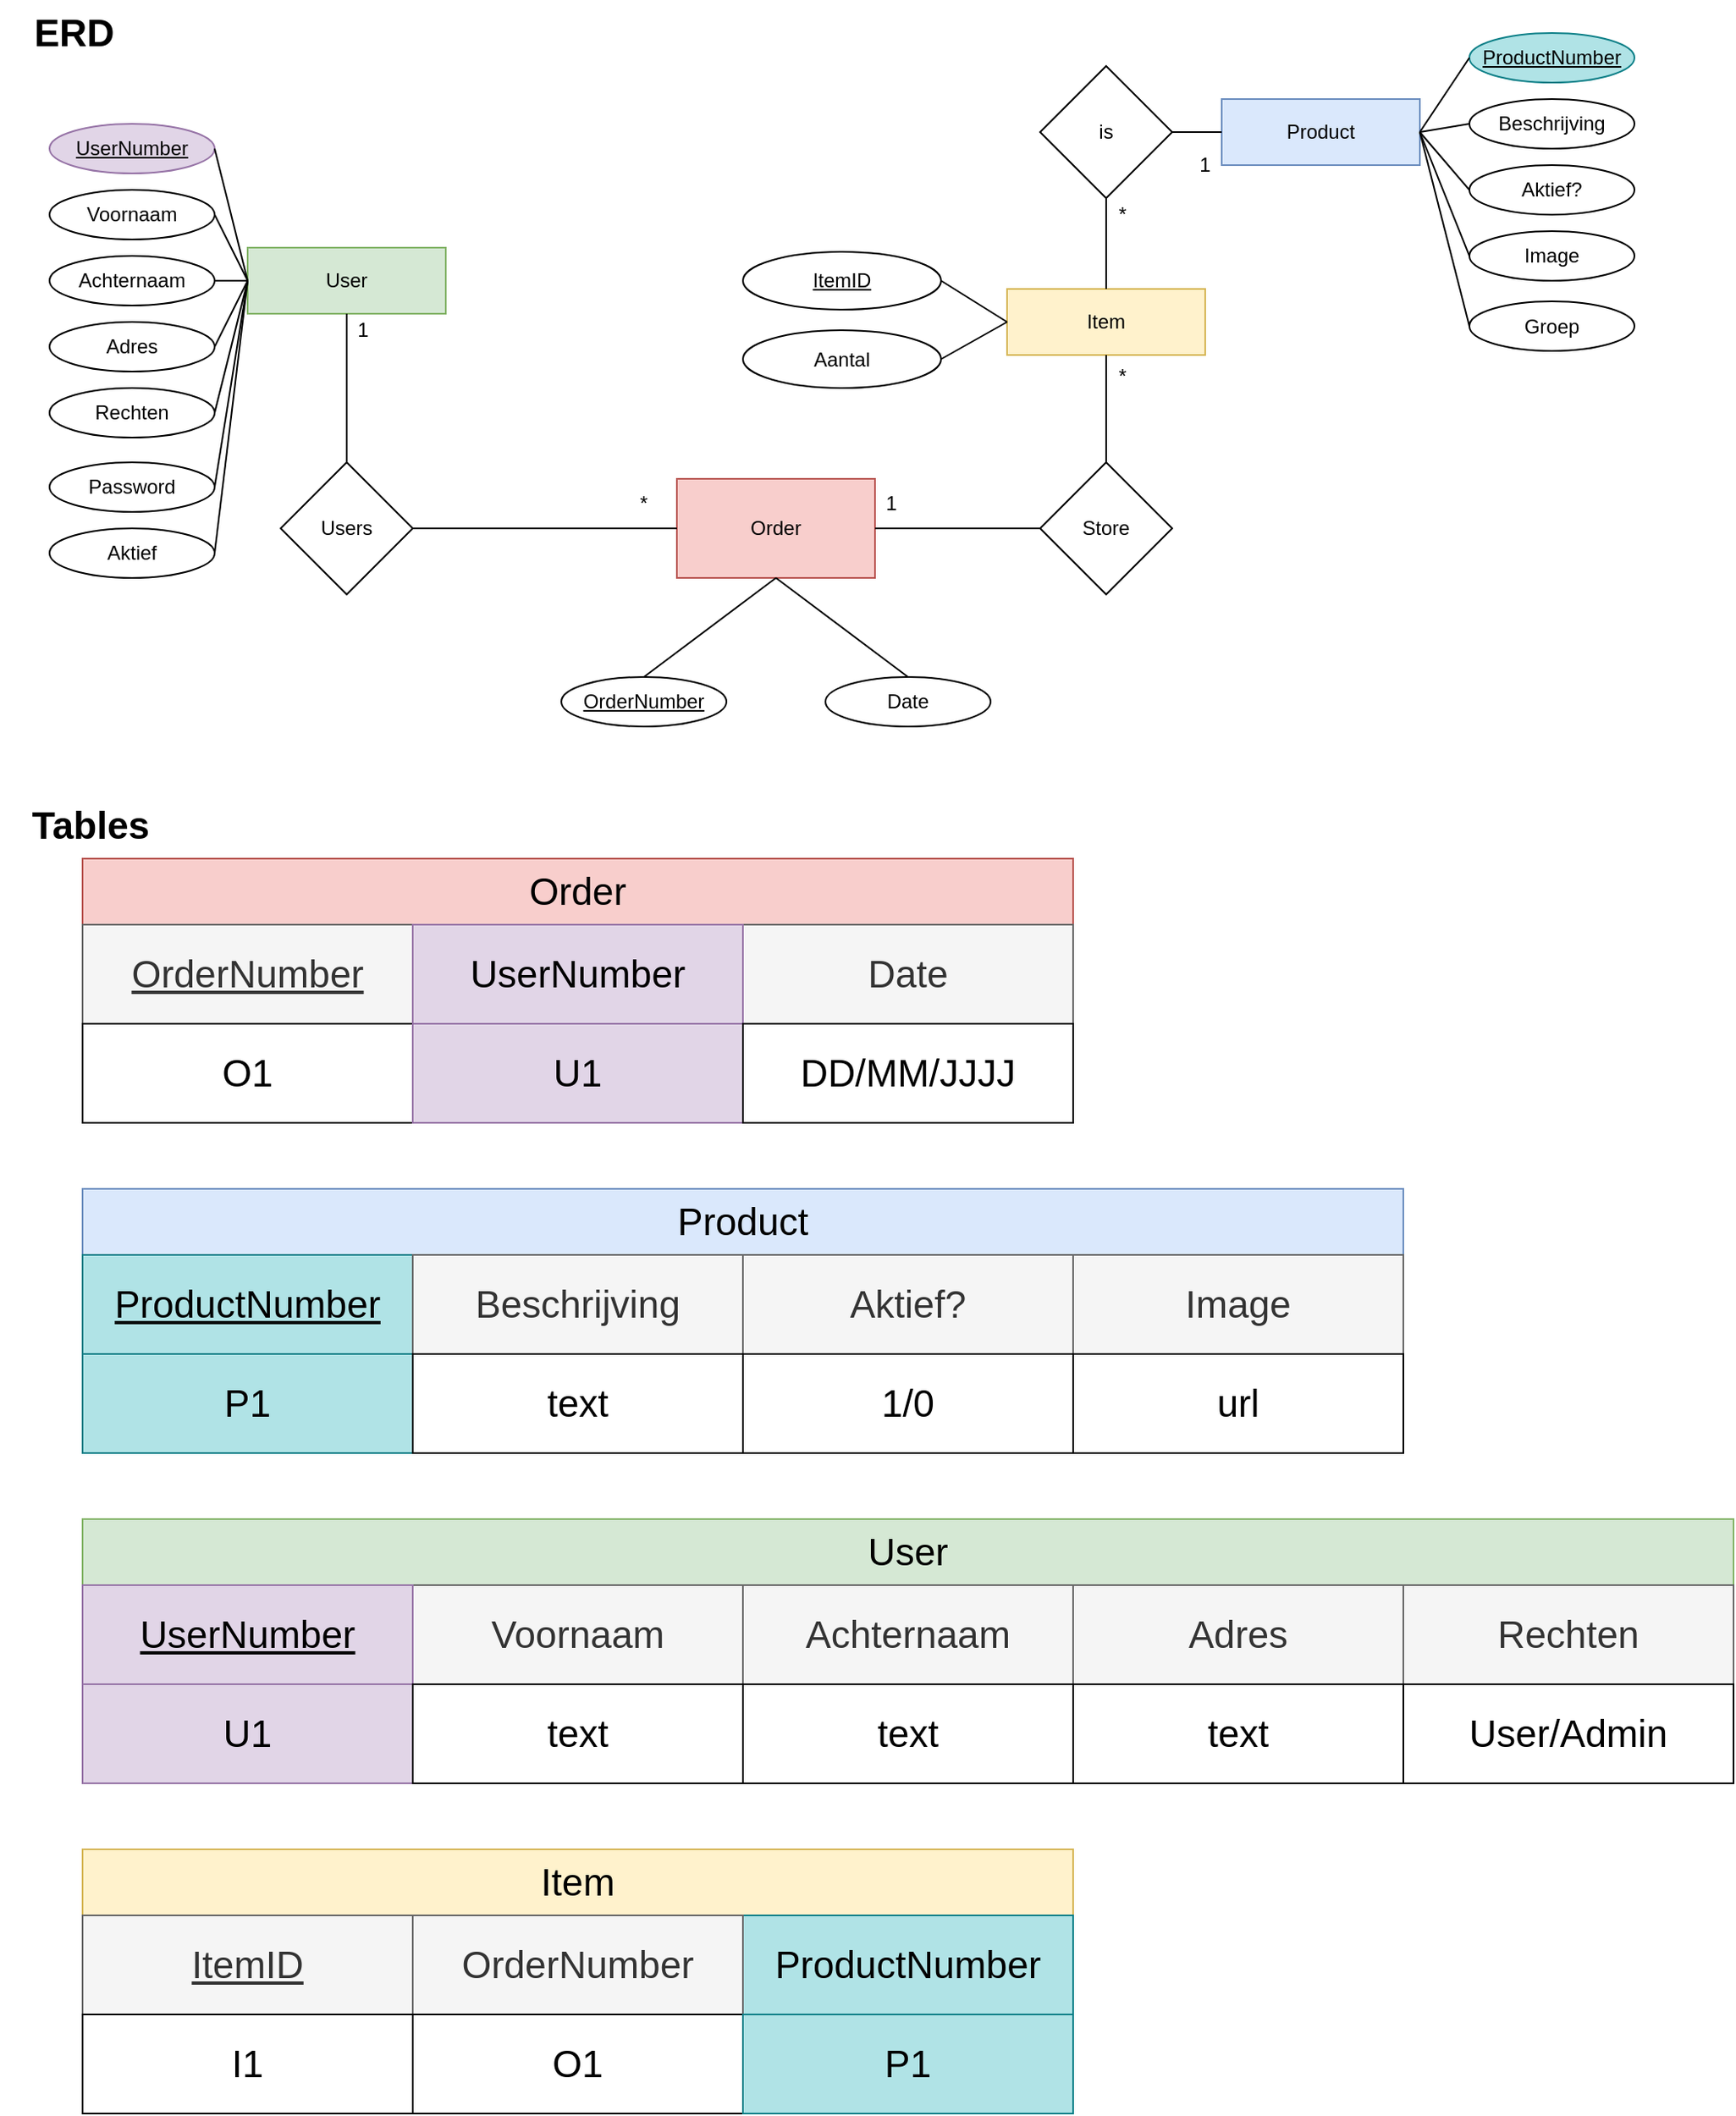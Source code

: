 <mxfile version="20.6.2" type="device"><diagram id="C5RBs43oDa-KdzZeNtuy" name="Page-1"><mxGraphModel dx="1420" dy="308" grid="1" gridSize="10" guides="1" tooltips="1" connect="1" arrows="1" fold="1" page="1" pageScale="1" pageWidth="827" pageHeight="1169" math="0" shadow="0"><root><mxCell id="WIyWlLk6GJQsqaUBKTNV-0"/><mxCell id="WIyWlLk6GJQsqaUBKTNV-1" parent="WIyWlLk6GJQsqaUBKTNV-0"/><mxCell id="Y2mqoaXZRJMO5PLKC5wR-0" value="Order" style="rounded=0;whiteSpace=wrap;html=1;fillColor=#f8cecc;strokeColor=#b85450;" parent="WIyWlLk6GJQsqaUBKTNV-1" vertex="1"><mxGeometry x="400" y="290" width="120" height="60" as="geometry"/></mxCell><mxCell id="Y2mqoaXZRJMO5PLKC5wR-1" value="Users" style="rhombus;whiteSpace=wrap;html=1;" parent="WIyWlLk6GJQsqaUBKTNV-1" vertex="1"><mxGeometry x="160" y="280" width="80" height="80" as="geometry"/></mxCell><mxCell id="Y2mqoaXZRJMO5PLKC5wR-2" value="Store" style="rhombus;whiteSpace=wrap;html=1;" parent="WIyWlLk6GJQsqaUBKTNV-1" vertex="1"><mxGeometry x="620" y="280" width="80" height="80" as="geometry"/></mxCell><mxCell id="Y2mqoaXZRJMO5PLKC5wR-6" value="&lt;u&gt;OrderNumber&lt;/u&gt;" style="ellipse;whiteSpace=wrap;html=1;" parent="WIyWlLk6GJQsqaUBKTNV-1" vertex="1"><mxGeometry x="330" y="410" width="100" height="30" as="geometry"/></mxCell><mxCell id="Y2mqoaXZRJMO5PLKC5wR-7" value="Date" style="ellipse;whiteSpace=wrap;html=1;" parent="WIyWlLk6GJQsqaUBKTNV-1" vertex="1"><mxGeometry x="490" y="410" width="100" height="30" as="geometry"/></mxCell><mxCell id="Y2mqoaXZRJMO5PLKC5wR-8" value="" style="endArrow=none;html=1;rounded=0;exitX=0;exitY=0.5;exitDx=0;exitDy=0;entryX=1;entryY=0.5;entryDx=0;entryDy=0;" parent="WIyWlLk6GJQsqaUBKTNV-1" source="Y2mqoaXZRJMO5PLKC5wR-0" target="Y2mqoaXZRJMO5PLKC5wR-1" edge="1"><mxGeometry width="50" height="50" relative="1" as="geometry"><mxPoint x="470" y="340" as="sourcePoint"/><mxPoint x="260" y="290.0" as="targetPoint"/><Array as="points"><mxPoint x="260" y="320"/></Array></mxGeometry></mxCell><mxCell id="Y2mqoaXZRJMO5PLKC5wR-9" value="" style="endArrow=none;html=1;rounded=0;exitX=1;exitY=0.5;exitDx=0;exitDy=0;" parent="WIyWlLk6GJQsqaUBKTNV-1" source="Y2mqoaXZRJMO5PLKC5wR-0" edge="1"><mxGeometry width="50" height="50" relative="1" as="geometry"><mxPoint x="470" y="340" as="sourcePoint"/><mxPoint x="620" y="320" as="targetPoint"/><Array as="points"><mxPoint x="620" y="320"/></Array></mxGeometry></mxCell><mxCell id="Y2mqoaXZRJMO5PLKC5wR-10" value="" style="endArrow=none;html=1;rounded=0;exitX=0.5;exitY=0;exitDx=0;exitDy=0;entryX=0.5;entryY=1;entryDx=0;entryDy=0;" parent="WIyWlLk6GJQsqaUBKTNV-1" source="Y2mqoaXZRJMO5PLKC5wR-6" target="Y2mqoaXZRJMO5PLKC5wR-0" edge="1"><mxGeometry width="50" height="50" relative="1" as="geometry"><mxPoint x="460" y="370" as="sourcePoint"/><mxPoint x="510" y="320" as="targetPoint"/></mxGeometry></mxCell><mxCell id="Y2mqoaXZRJMO5PLKC5wR-11" value="" style="endArrow=none;html=1;rounded=0;exitX=0.5;exitY=0;exitDx=0;exitDy=0;entryX=0.5;entryY=1;entryDx=0;entryDy=0;" parent="WIyWlLk6GJQsqaUBKTNV-1" source="Y2mqoaXZRJMO5PLKC5wR-7" edge="1"><mxGeometry width="50" height="50" relative="1" as="geometry"><mxPoint x="380" y="410" as="sourcePoint"/><mxPoint x="460" y="350" as="targetPoint"/></mxGeometry></mxCell><mxCell id="Y2mqoaXZRJMO5PLKC5wR-13" value="1" style="text;html=1;strokeColor=none;fillColor=none;align=center;verticalAlign=middle;whiteSpace=wrap;rounded=0;" parent="WIyWlLk6GJQsqaUBKTNV-1" vertex="1"><mxGeometry x="500" y="290" width="60" height="30" as="geometry"/></mxCell><mxCell id="Y2mqoaXZRJMO5PLKC5wR-14" value="User" style="whiteSpace=wrap;html=1;fillColor=#d5e8d4;strokeColor=#82b366;" parent="WIyWlLk6GJQsqaUBKTNV-1" vertex="1"><mxGeometry x="140" y="150" width="120" height="40" as="geometry"/></mxCell><mxCell id="Y2mqoaXZRJMO5PLKC5wR-16" value="&lt;u&gt;UserNumber&lt;/u&gt;" style="ellipse;whiteSpace=wrap;html=1;fillColor=#e1d5e7;strokeColor=#9673a6;" parent="WIyWlLk6GJQsqaUBKTNV-1" vertex="1"><mxGeometry x="20" y="75" width="100" height="30" as="geometry"/></mxCell><mxCell id="Y2mqoaXZRJMO5PLKC5wR-17" value="Voornaam" style="ellipse;whiteSpace=wrap;html=1;" parent="WIyWlLk6GJQsqaUBKTNV-1" vertex="1"><mxGeometry x="20" y="115" width="100" height="30" as="geometry"/></mxCell><mxCell id="Y2mqoaXZRJMO5PLKC5wR-19" value="Achternaam" style="ellipse;whiteSpace=wrap;html=1;" parent="WIyWlLk6GJQsqaUBKTNV-1" vertex="1"><mxGeometry x="20" y="155" width="100" height="30" as="geometry"/></mxCell><mxCell id="Y2mqoaXZRJMO5PLKC5wR-20" value="Adres" style="ellipse;whiteSpace=wrap;html=1;" parent="WIyWlLk6GJQsqaUBKTNV-1" vertex="1"><mxGeometry x="20" y="195" width="100" height="30" as="geometry"/></mxCell><mxCell id="Y2mqoaXZRJMO5PLKC5wR-21" value="" style="endArrow=none;html=1;rounded=0;exitX=1;exitY=0.5;exitDx=0;exitDy=0;entryX=0;entryY=0.5;entryDx=0;entryDy=0;" parent="WIyWlLk6GJQsqaUBKTNV-1" source="Y2mqoaXZRJMO5PLKC5wR-20" target="Y2mqoaXZRJMO5PLKC5wR-14" edge="1"><mxGeometry width="50" height="50" relative="1" as="geometry"><mxPoint x="140" y="220" as="sourcePoint"/><mxPoint x="190" y="170" as="targetPoint"/></mxGeometry></mxCell><mxCell id="Y2mqoaXZRJMO5PLKC5wR-23" value="" style="endArrow=none;html=1;rounded=0;exitX=1;exitY=0.5;exitDx=0;exitDy=0;entryX=0;entryY=0.5;entryDx=0;entryDy=0;" parent="WIyWlLk6GJQsqaUBKTNV-1" source="Y2mqoaXZRJMO5PLKC5wR-19" target="Y2mqoaXZRJMO5PLKC5wR-14" edge="1"><mxGeometry width="50" height="50" relative="1" as="geometry"><mxPoint x="130.0" y="190" as="sourcePoint"/><mxPoint x="140.0" y="130" as="targetPoint"/></mxGeometry></mxCell><mxCell id="Y2mqoaXZRJMO5PLKC5wR-24" value="" style="endArrow=none;html=1;rounded=0;exitX=1;exitY=0.5;exitDx=0;exitDy=0;entryX=0;entryY=0.5;entryDx=0;entryDy=0;" parent="WIyWlLk6GJQsqaUBKTNV-1" source="Y2mqoaXZRJMO5PLKC5wR-17" target="Y2mqoaXZRJMO5PLKC5wR-14" edge="1"><mxGeometry width="50" height="50" relative="1" as="geometry"><mxPoint x="130.0" y="150" as="sourcePoint"/><mxPoint x="140.0" y="130" as="targetPoint"/></mxGeometry></mxCell><mxCell id="Y2mqoaXZRJMO5PLKC5wR-25" value="" style="endArrow=none;html=1;rounded=0;exitX=1;exitY=0.5;exitDx=0;exitDy=0;entryX=1;entryY=0.5;entryDx=0;entryDy=0;" parent="WIyWlLk6GJQsqaUBKTNV-1" target="Y2mqoaXZRJMO5PLKC5wR-16" edge="1"><mxGeometry width="50" height="50" relative="1" as="geometry"><mxPoint x="140.0" y="170" as="sourcePoint"/><mxPoint x="130" y="110" as="targetPoint"/></mxGeometry></mxCell><mxCell id="Y2mqoaXZRJMO5PLKC5wR-26" value="" style="endArrow=none;html=1;rounded=0;exitX=0.5;exitY=0;exitDx=0;exitDy=0;entryX=0.5;entryY=1;entryDx=0;entryDy=0;" parent="WIyWlLk6GJQsqaUBKTNV-1" source="Y2mqoaXZRJMO5PLKC5wR-1" target="Y2mqoaXZRJMO5PLKC5wR-14" edge="1"><mxGeometry width="50" height="50" relative="1" as="geometry"><mxPoint x="280" y="210" as="sourcePoint"/><mxPoint x="330" y="160" as="targetPoint"/></mxGeometry></mxCell><mxCell id="Y2mqoaXZRJMO5PLKC5wR-27" value="1" style="text;html=1;strokeColor=none;fillColor=none;align=center;verticalAlign=middle;whiteSpace=wrap;rounded=0;" parent="WIyWlLk6GJQsqaUBKTNV-1" vertex="1"><mxGeometry x="180" y="185" width="60" height="30" as="geometry"/></mxCell><mxCell id="Y2mqoaXZRJMO5PLKC5wR-28" value="Item" style="whiteSpace=wrap;html=1;fillColor=#fff2cc;strokeColor=#d6b656;" parent="WIyWlLk6GJQsqaUBKTNV-1" vertex="1"><mxGeometry x="600" y="175" width="120" height="40" as="geometry"/></mxCell><mxCell id="Y2mqoaXZRJMO5PLKC5wR-29" value="is" style="rhombus;whiteSpace=wrap;html=1;" parent="WIyWlLk6GJQsqaUBKTNV-1" vertex="1"><mxGeometry x="620" y="40" width="80" height="80" as="geometry"/></mxCell><mxCell id="Y2mqoaXZRJMO5PLKC5wR-30" value="*" style="text;html=1;strokeColor=none;fillColor=none;align=center;verticalAlign=middle;whiteSpace=wrap;rounded=0;" parent="WIyWlLk6GJQsqaUBKTNV-1" vertex="1"><mxGeometry x="350" y="290" width="60" height="30" as="geometry"/></mxCell><mxCell id="Y2mqoaXZRJMO5PLKC5wR-31" value="*" style="text;html=1;strokeColor=none;fillColor=none;align=center;verticalAlign=middle;whiteSpace=wrap;rounded=0;" parent="WIyWlLk6GJQsqaUBKTNV-1" vertex="1"><mxGeometry x="640" y="212.5" width="60" height="30" as="geometry"/></mxCell><mxCell id="Y2mqoaXZRJMO5PLKC5wR-32" value="*" style="text;html=1;strokeColor=none;fillColor=none;align=center;verticalAlign=middle;whiteSpace=wrap;rounded=0;" parent="WIyWlLk6GJQsqaUBKTNV-1" vertex="1"><mxGeometry x="640" y="115" width="60" height="30" as="geometry"/></mxCell><mxCell id="Y2mqoaXZRJMO5PLKC5wR-33" value="" style="endArrow=none;html=1;rounded=0;exitX=0.5;exitY=1;exitDx=0;exitDy=0;" parent="WIyWlLk6GJQsqaUBKTNV-1" source="Y2mqoaXZRJMO5PLKC5wR-28" target="Y2mqoaXZRJMO5PLKC5wR-2" edge="1"><mxGeometry width="50" height="50" relative="1" as="geometry"><mxPoint x="640" y="190" as="sourcePoint"/><mxPoint x="730" y="200" as="targetPoint"/></mxGeometry></mxCell><mxCell id="Y2mqoaXZRJMO5PLKC5wR-34" value="" style="endArrow=none;html=1;rounded=0;exitX=0.5;exitY=0;exitDx=0;exitDy=0;entryX=0.5;entryY=1;entryDx=0;entryDy=0;" parent="WIyWlLk6GJQsqaUBKTNV-1" source="Y2mqoaXZRJMO5PLKC5wR-28" target="Y2mqoaXZRJMO5PLKC5wR-29" edge="1"><mxGeometry width="50" height="50" relative="1" as="geometry"><mxPoint x="690" y="140" as="sourcePoint"/><mxPoint x="710" y="110" as="targetPoint"/></mxGeometry></mxCell><mxCell id="Y2mqoaXZRJMO5PLKC5wR-35" value="Product" style="whiteSpace=wrap;html=1;fillColor=#dae8fc;strokeColor=#6c8ebf;" parent="WIyWlLk6GJQsqaUBKTNV-1" vertex="1"><mxGeometry x="730" y="60" width="120" height="40" as="geometry"/></mxCell><mxCell id="Y2mqoaXZRJMO5PLKC5wR-36" value="1" style="text;html=1;strokeColor=none;fillColor=none;align=center;verticalAlign=middle;whiteSpace=wrap;rounded=0;" parent="WIyWlLk6GJQsqaUBKTNV-1" vertex="1"><mxGeometry x="690" y="85" width="60" height="30" as="geometry"/></mxCell><mxCell id="Y2mqoaXZRJMO5PLKC5wR-37" value="" style="endArrow=none;html=1;rounded=0;exitX=1;exitY=0.5;exitDx=0;exitDy=0;entryX=0;entryY=0.5;entryDx=0;entryDy=0;" parent="WIyWlLk6GJQsqaUBKTNV-1" source="Y2mqoaXZRJMO5PLKC5wR-29" target="Y2mqoaXZRJMO5PLKC5wR-35" edge="1"><mxGeometry width="50" height="50" relative="1" as="geometry"><mxPoint x="710" y="100" as="sourcePoint"/><mxPoint x="760" y="50" as="targetPoint"/></mxGeometry></mxCell><mxCell id="Y2mqoaXZRJMO5PLKC5wR-38" value="&lt;u&gt;ProductNumber&lt;/u&gt;" style="ellipse;whiteSpace=wrap;html=1;fillColor=#b0e3e6;strokeColor=#0e8088;" parent="WIyWlLk6GJQsqaUBKTNV-1" vertex="1"><mxGeometry x="880" y="20" width="100" height="30" as="geometry"/></mxCell><mxCell id="Y2mqoaXZRJMO5PLKC5wR-39" value="Beschrijving" style="ellipse;whiteSpace=wrap;html=1;" parent="WIyWlLk6GJQsqaUBKTNV-1" vertex="1"><mxGeometry x="880" y="60" width="100" height="30" as="geometry"/></mxCell><mxCell id="Y2mqoaXZRJMO5PLKC5wR-40" value="" style="endArrow=none;html=1;rounded=0;exitX=1;exitY=0.5;exitDx=0;exitDy=0;entryX=0;entryY=0.5;entryDx=0;entryDy=0;" parent="WIyWlLk6GJQsqaUBKTNV-1" source="Y2mqoaXZRJMO5PLKC5wR-35" target="Y2mqoaXZRJMO5PLKC5wR-38" edge="1"><mxGeometry width="50" height="50" relative="1" as="geometry"><mxPoint x="840" y="100" as="sourcePoint"/><mxPoint x="890" y="50" as="targetPoint"/></mxGeometry></mxCell><mxCell id="Y2mqoaXZRJMO5PLKC5wR-41" value="" style="endArrow=none;html=1;rounded=0;exitX=1;exitY=0.5;exitDx=0;exitDy=0;entryX=0;entryY=0.5;entryDx=0;entryDy=0;" parent="WIyWlLk6GJQsqaUBKTNV-1" source="Y2mqoaXZRJMO5PLKC5wR-35" target="Y2mqoaXZRJMO5PLKC5wR-39" edge="1"><mxGeometry width="50" height="50" relative="1" as="geometry"><mxPoint x="840" y="100" as="sourcePoint"/><mxPoint x="890" y="50" as="targetPoint"/></mxGeometry></mxCell><mxCell id="Y2mqoaXZRJMO5PLKC5wR-62" value="Rechten" style="ellipse;whiteSpace=wrap;html=1;" parent="WIyWlLk6GJQsqaUBKTNV-1" vertex="1"><mxGeometry x="20" y="235" width="100" height="30" as="geometry"/></mxCell><mxCell id="Y2mqoaXZRJMO5PLKC5wR-63" value="" style="endArrow=none;html=1;rounded=0;exitX=1;exitY=0.5;exitDx=0;exitDy=0;entryX=0;entryY=0.5;entryDx=0;entryDy=0;" parent="WIyWlLk6GJQsqaUBKTNV-1" source="Y2mqoaXZRJMO5PLKC5wR-62" target="Y2mqoaXZRJMO5PLKC5wR-14" edge="1"><mxGeometry width="50" height="50" relative="1" as="geometry"><mxPoint x="120" y="220" as="sourcePoint"/><mxPoint x="170" y="170" as="targetPoint"/></mxGeometry></mxCell><mxCell id="Y2mqoaXZRJMO5PLKC5wR-64" value="&lt;b&gt;&lt;font style=&quot;font-size: 23px;&quot;&gt;ERD&lt;/font&gt;&lt;/b&gt;" style="text;html=1;strokeColor=none;fillColor=none;align=center;verticalAlign=middle;whiteSpace=wrap;rounded=0;" parent="WIyWlLk6GJQsqaUBKTNV-1" vertex="1"><mxGeometry x="-10" width="90" height="40" as="geometry"/></mxCell><mxCell id="Y2mqoaXZRJMO5PLKC5wR-65" value="&lt;b&gt;&lt;font style=&quot;font-size: 23px;&quot;&gt;Tables&lt;/font&gt;&lt;/b&gt;" style="text;html=1;strokeColor=none;fillColor=none;align=center;verticalAlign=middle;whiteSpace=wrap;rounded=0;" parent="WIyWlLk6GJQsqaUBKTNV-1" vertex="1"><mxGeometry y="480" width="90" height="40" as="geometry"/></mxCell><mxCell id="Y2mqoaXZRJMO5PLKC5wR-82" value="&lt;u&gt;ItemID&lt;/u&gt;" style="ellipse;whiteSpace=wrap;html=1;" parent="WIyWlLk6GJQsqaUBKTNV-1" vertex="1"><mxGeometry x="440" y="152.5" width="120" height="35" as="geometry"/></mxCell><mxCell id="Y2mqoaXZRJMO5PLKC5wR-84" value="" style="endArrow=none;html=1;rounded=0;fontSize=23;entryX=0;entryY=0.5;entryDx=0;entryDy=0;exitX=1;exitY=0.5;exitDx=0;exitDy=0;" parent="WIyWlLk6GJQsqaUBKTNV-1" source="Y2mqoaXZRJMO5PLKC5wR-82" target="Y2mqoaXZRJMO5PLKC5wR-28" edge="1"><mxGeometry width="50" height="50" relative="1" as="geometry"><mxPoint x="530" y="210" as="sourcePoint"/><mxPoint x="580" y="160" as="targetPoint"/></mxGeometry></mxCell><mxCell id="Y2mqoaXZRJMO5PLKC5wR-115" value="Order" style="rounded=0;whiteSpace=wrap;html=1;fontSize=23;fillColor=#f8cecc;strokeColor=#b85450;" parent="WIyWlLk6GJQsqaUBKTNV-1" vertex="1"><mxGeometry x="40" y="520" width="600" height="40" as="geometry"/></mxCell><mxCell id="Y2mqoaXZRJMO5PLKC5wR-116" value="&lt;u&gt;OrderNumber&lt;/u&gt;" style="rounded=0;whiteSpace=wrap;html=1;fontSize=23;fillColor=#f5f5f5;fontColor=#333333;strokeColor=#666666;" parent="WIyWlLk6GJQsqaUBKTNV-1" vertex="1"><mxGeometry x="40" y="560" width="200" height="60" as="geometry"/></mxCell><mxCell id="Y2mqoaXZRJMO5PLKC5wR-121" value="Date" style="rounded=0;whiteSpace=wrap;html=1;fontSize=23;fillColor=#f5f5f5;fontColor=#333333;strokeColor=#666666;" parent="WIyWlLk6GJQsqaUBKTNV-1" vertex="1"><mxGeometry x="440" y="560" width="200" height="60" as="geometry"/></mxCell><mxCell id="Y2mqoaXZRJMO5PLKC5wR-123" value="UserNumber" style="rounded=0;whiteSpace=wrap;html=1;fontSize=23;fillColor=#e1d5e7;strokeColor=#9673a6;" parent="WIyWlLk6GJQsqaUBKTNV-1" vertex="1"><mxGeometry x="240" y="560" width="200" height="60" as="geometry"/></mxCell><mxCell id="Y2mqoaXZRJMO5PLKC5wR-124" value="User" style="rounded=0;whiteSpace=wrap;html=1;fontSize=23;fillColor=#d5e8d4;strokeColor=#82b366;" parent="WIyWlLk6GJQsqaUBKTNV-1" vertex="1"><mxGeometry x="40" y="920" width="1000" height="40" as="geometry"/></mxCell><mxCell id="Y2mqoaXZRJMO5PLKC5wR-126" value="Achternaam" style="rounded=0;whiteSpace=wrap;html=1;fontSize=23;fillColor=#f5f5f5;fontColor=#333333;strokeColor=#666666;" parent="WIyWlLk6GJQsqaUBKTNV-1" vertex="1"><mxGeometry x="440" y="960" width="200" height="60" as="geometry"/></mxCell><mxCell id="Y2mqoaXZRJMO5PLKC5wR-127" value="Voornaam" style="rounded=0;whiteSpace=wrap;html=1;fontSize=23;fillColor=#f5f5f5;fontColor=#333333;strokeColor=#666666;" parent="WIyWlLk6GJQsqaUBKTNV-1" vertex="1"><mxGeometry x="240" y="960" width="200" height="60" as="geometry"/></mxCell><mxCell id="Y2mqoaXZRJMO5PLKC5wR-128" value="&lt;u&gt;UserNumber&lt;/u&gt;" style="rounded=0;whiteSpace=wrap;html=1;fontSize=23;fillColor=#e1d5e7;strokeColor=#9673a6;" parent="WIyWlLk6GJQsqaUBKTNV-1" vertex="1"><mxGeometry x="40" y="960" width="200" height="60" as="geometry"/></mxCell><mxCell id="Y2mqoaXZRJMO5PLKC5wR-129" value="Adres" style="rounded=0;whiteSpace=wrap;html=1;fontSize=23;fillColor=#f5f5f5;fontColor=#333333;strokeColor=#666666;" parent="WIyWlLk6GJQsqaUBKTNV-1" vertex="1"><mxGeometry x="640" y="960" width="200" height="60" as="geometry"/></mxCell><mxCell id="Y2mqoaXZRJMO5PLKC5wR-130" value="Rechten" style="rounded=0;whiteSpace=wrap;html=1;fontSize=23;fillColor=#f5f5f5;fontColor=#333333;strokeColor=#666666;" parent="WIyWlLk6GJQsqaUBKTNV-1" vertex="1"><mxGeometry x="840" y="960" width="200" height="60" as="geometry"/></mxCell><mxCell id="Y2mqoaXZRJMO5PLKC5wR-131" value="Product" style="rounded=0;whiteSpace=wrap;html=1;fontSize=23;fillColor=#dae8fc;strokeColor=#6c8ebf;" parent="WIyWlLk6GJQsqaUBKTNV-1" vertex="1"><mxGeometry x="40" y="720" width="800" height="40" as="geometry"/></mxCell><mxCell id="Y2mqoaXZRJMO5PLKC5wR-132" value="&lt;u&gt;ProductNumber&lt;/u&gt;" style="rounded=0;whiteSpace=wrap;html=1;fontSize=23;fillColor=#b0e3e6;strokeColor=#0e8088;" parent="WIyWlLk6GJQsqaUBKTNV-1" vertex="1"><mxGeometry x="40" y="760" width="200" height="60" as="geometry"/></mxCell><mxCell id="Y2mqoaXZRJMO5PLKC5wR-134" value="Beschrijving" style="rounded=0;whiteSpace=wrap;html=1;fontSize=23;fillColor=#f5f5f5;fontColor=#333333;strokeColor=#666666;" parent="WIyWlLk6GJQsqaUBKTNV-1" vertex="1"><mxGeometry x="240" y="760" width="200" height="60" as="geometry"/></mxCell><mxCell id="Y2mqoaXZRJMO5PLKC5wR-135" value="Item" style="rounded=0;whiteSpace=wrap;html=1;fontSize=23;fillColor=#fff2cc;strokeColor=#d6b656;" parent="WIyWlLk6GJQsqaUBKTNV-1" vertex="1"><mxGeometry x="40" y="1120" width="600" height="40" as="geometry"/></mxCell><mxCell id="Y2mqoaXZRJMO5PLKC5wR-136" value="&lt;u&gt;ItemID&lt;/u&gt;" style="rounded=0;whiteSpace=wrap;html=1;fontSize=23;fillColor=#f5f5f5;fontColor=#333333;strokeColor=#666666;" parent="WIyWlLk6GJQsqaUBKTNV-1" vertex="1"><mxGeometry x="40" y="1160" width="200" height="60" as="geometry"/></mxCell><mxCell id="Y2mqoaXZRJMO5PLKC5wR-137" value="ProductNumber" style="rounded=0;whiteSpace=wrap;html=1;fontSize=23;fillColor=#b0e3e6;strokeColor=#0e8088;" parent="WIyWlLk6GJQsqaUBKTNV-1" vertex="1"><mxGeometry x="440" y="1160" width="200" height="60" as="geometry"/></mxCell><mxCell id="Y2mqoaXZRJMO5PLKC5wR-138" value="OrderNumber" style="rounded=0;whiteSpace=wrap;html=1;fontSize=23;fillColor=#f5f5f5;fontColor=#333333;strokeColor=#666666;" parent="WIyWlLk6GJQsqaUBKTNV-1" vertex="1"><mxGeometry x="240" y="1160" width="200" height="60" as="geometry"/></mxCell><mxCell id="Y2mqoaXZRJMO5PLKC5wR-139" value="Aktief?" style="ellipse;whiteSpace=wrap;html=1;" parent="WIyWlLk6GJQsqaUBKTNV-1" vertex="1"><mxGeometry x="880" y="100" width="100" height="30" as="geometry"/></mxCell><mxCell id="Y2mqoaXZRJMO5PLKC5wR-140" value="" style="endArrow=none;html=1;rounded=0;fontSize=23;exitX=1;exitY=0.5;exitDx=0;exitDy=0;entryX=0;entryY=0.5;entryDx=0;entryDy=0;" parent="WIyWlLk6GJQsqaUBKTNV-1" source="Y2mqoaXZRJMO5PLKC5wR-35" target="Y2mqoaXZRJMO5PLKC5wR-139" edge="1"><mxGeometry width="50" height="50" relative="1" as="geometry"><mxPoint x="880" y="130" as="sourcePoint"/><mxPoint x="930" y="80" as="targetPoint"/></mxGeometry></mxCell><mxCell id="Y2mqoaXZRJMO5PLKC5wR-141" value="Aktief?" style="rounded=0;whiteSpace=wrap;html=1;fontSize=23;fillColor=#f5f5f5;fontColor=#333333;strokeColor=#666666;" parent="WIyWlLk6GJQsqaUBKTNV-1" vertex="1"><mxGeometry x="440" y="760" width="200" height="60" as="geometry"/></mxCell><mxCell id="Y2mqoaXZRJMO5PLKC5wR-142" value="O1" style="rounded=0;whiteSpace=wrap;html=1;fontSize=23;" parent="WIyWlLk6GJQsqaUBKTNV-1" vertex="1"><mxGeometry x="40" y="620" width="200" height="60" as="geometry"/></mxCell><mxCell id="Y2mqoaXZRJMO5PLKC5wR-143" value="U1" style="rounded=0;whiteSpace=wrap;html=1;fontSize=23;fillColor=#e1d5e7;strokeColor=#9673a6;" parent="WIyWlLk6GJQsqaUBKTNV-1" vertex="1"><mxGeometry x="240" y="620" width="200" height="60" as="geometry"/></mxCell><mxCell id="Y2mqoaXZRJMO5PLKC5wR-144" value="DD/MM/JJJJ" style="rounded=0;whiteSpace=wrap;html=1;fontSize=23;" parent="WIyWlLk6GJQsqaUBKTNV-1" vertex="1"><mxGeometry x="440" y="620" width="200" height="60" as="geometry"/></mxCell><mxCell id="Y2mqoaXZRJMO5PLKC5wR-145" value="P1" style="rounded=0;whiteSpace=wrap;html=1;fontSize=23;fillColor=#b0e3e6;strokeColor=#0e8088;" parent="WIyWlLk6GJQsqaUBKTNV-1" vertex="1"><mxGeometry x="40" y="820" width="200" height="60" as="geometry"/></mxCell><mxCell id="Y2mqoaXZRJMO5PLKC5wR-146" value="text" style="rounded=0;whiteSpace=wrap;html=1;fontSize=23;" parent="WIyWlLk6GJQsqaUBKTNV-1" vertex="1"><mxGeometry x="240" y="820" width="200" height="60" as="geometry"/></mxCell><mxCell id="Y2mqoaXZRJMO5PLKC5wR-147" value="1/0" style="rounded=0;whiteSpace=wrap;html=1;fontSize=23;" parent="WIyWlLk6GJQsqaUBKTNV-1" vertex="1"><mxGeometry x="440" y="820" width="200" height="60" as="geometry"/></mxCell><mxCell id="Y2mqoaXZRJMO5PLKC5wR-148" value="I1" style="rounded=0;whiteSpace=wrap;html=1;fontSize=23;" parent="WIyWlLk6GJQsqaUBKTNV-1" vertex="1"><mxGeometry x="40" y="1220" width="200" height="60" as="geometry"/></mxCell><mxCell id="Y2mqoaXZRJMO5PLKC5wR-149" value="O1" style="rounded=0;whiteSpace=wrap;html=1;fontSize=23;" parent="WIyWlLk6GJQsqaUBKTNV-1" vertex="1"><mxGeometry x="240" y="1220" width="200" height="60" as="geometry"/></mxCell><mxCell id="Y2mqoaXZRJMO5PLKC5wR-150" value="P1" style="rounded=0;whiteSpace=wrap;html=1;fontSize=23;fillColor=#b0e3e6;strokeColor=#0e8088;" parent="WIyWlLk6GJQsqaUBKTNV-1" vertex="1"><mxGeometry x="440" y="1220" width="200" height="60" as="geometry"/></mxCell><mxCell id="Y2mqoaXZRJMO5PLKC5wR-151" value="U1" style="rounded=0;whiteSpace=wrap;html=1;fontSize=23;fillColor=#e1d5e7;strokeColor=#9673a6;" parent="WIyWlLk6GJQsqaUBKTNV-1" vertex="1"><mxGeometry x="40" y="1020" width="200" height="60" as="geometry"/></mxCell><mxCell id="Y2mqoaXZRJMO5PLKC5wR-152" value="text" style="rounded=0;whiteSpace=wrap;html=1;fontSize=23;" parent="WIyWlLk6GJQsqaUBKTNV-1" vertex="1"><mxGeometry x="240" y="1020" width="200" height="60" as="geometry"/></mxCell><mxCell id="Y2mqoaXZRJMO5PLKC5wR-153" value="text" style="rounded=0;whiteSpace=wrap;html=1;fontSize=23;" parent="WIyWlLk6GJQsqaUBKTNV-1" vertex="1"><mxGeometry x="440" y="1020" width="200" height="60" as="geometry"/></mxCell><mxCell id="Y2mqoaXZRJMO5PLKC5wR-154" value="text" style="rounded=0;whiteSpace=wrap;html=1;fontSize=23;" parent="WIyWlLk6GJQsqaUBKTNV-1" vertex="1"><mxGeometry x="640" y="1020" width="200" height="60" as="geometry"/></mxCell><mxCell id="Y2mqoaXZRJMO5PLKC5wR-155" value="User/Admin" style="rounded=0;whiteSpace=wrap;html=1;fontSize=23;" parent="WIyWlLk6GJQsqaUBKTNV-1" vertex="1"><mxGeometry x="840" y="1020" width="200" height="60" as="geometry"/></mxCell><mxCell id="I5su1jAIqJ2UUxIYBmyl-0" value="Image" style="ellipse;whiteSpace=wrap;html=1;" parent="WIyWlLk6GJQsqaUBKTNV-1" vertex="1"><mxGeometry x="880" y="140" width="100" height="30" as="geometry"/></mxCell><mxCell id="I5su1jAIqJ2UUxIYBmyl-1" value="" style="endArrow=none;html=1;rounded=0;exitX=1;exitY=0.5;exitDx=0;exitDy=0;entryX=0;entryY=0.5;entryDx=0;entryDy=0;" parent="WIyWlLk6GJQsqaUBKTNV-1" source="Y2mqoaXZRJMO5PLKC5wR-35" target="I5su1jAIqJ2UUxIYBmyl-0" edge="1"><mxGeometry width="50" height="50" relative="1" as="geometry"><mxPoint x="870" y="180" as="sourcePoint"/><mxPoint x="920" y="130" as="targetPoint"/></mxGeometry></mxCell><mxCell id="I5su1jAIqJ2UUxIYBmyl-2" value="Image" style="rounded=0;whiteSpace=wrap;html=1;fontSize=23;fillColor=#f5f5f5;fontColor=#333333;strokeColor=#666666;" parent="WIyWlLk6GJQsqaUBKTNV-1" vertex="1"><mxGeometry x="640" y="760" width="200" height="60" as="geometry"/></mxCell><mxCell id="I5su1jAIqJ2UUxIYBmyl-3" value="url" style="rounded=0;whiteSpace=wrap;html=1;fontSize=23;" parent="WIyWlLk6GJQsqaUBKTNV-1" vertex="1"><mxGeometry x="640" y="820" width="200" height="60" as="geometry"/></mxCell><mxCell id="KvUNiKT_tgh2X0oL-GXr-0" value="Password" style="ellipse;whiteSpace=wrap;html=1;" parent="WIyWlLk6GJQsqaUBKTNV-1" vertex="1"><mxGeometry x="20" y="280" width="100" height="30" as="geometry"/></mxCell><mxCell id="KvUNiKT_tgh2X0oL-GXr-1" value="" style="endArrow=none;html=1;rounded=0;exitX=1;exitY=0.5;exitDx=0;exitDy=0;entryX=0;entryY=0.5;entryDx=0;entryDy=0;" parent="WIyWlLk6GJQsqaUBKTNV-1" source="KvUNiKT_tgh2X0oL-GXr-0" target="Y2mqoaXZRJMO5PLKC5wR-14" edge="1"><mxGeometry width="50" height="50" relative="1" as="geometry"><mxPoint x="130" y="260" as="sourcePoint"/><mxPoint x="150" y="180" as="targetPoint"/></mxGeometry></mxCell><mxCell id="-pRTGrH6IdGxM3jH7j1G-0" value="Aktief" style="ellipse;whiteSpace=wrap;html=1;" parent="WIyWlLk6GJQsqaUBKTNV-1" vertex="1"><mxGeometry x="20" y="320" width="100" height="30" as="geometry"/></mxCell><mxCell id="-pRTGrH6IdGxM3jH7j1G-1" value="" style="endArrow=none;html=1;rounded=0;exitX=1;exitY=0.5;exitDx=0;exitDy=0;" parent="WIyWlLk6GJQsqaUBKTNV-1" source="-pRTGrH6IdGxM3jH7j1G-0" edge="1"><mxGeometry width="50" height="50" relative="1" as="geometry"><mxPoint x="130" y="305" as="sourcePoint"/><mxPoint x="140" y="170" as="targetPoint"/></mxGeometry></mxCell><mxCell id="-pRTGrH6IdGxM3jH7j1G-2" value="Aantal" style="ellipse;whiteSpace=wrap;html=1;" parent="WIyWlLk6GJQsqaUBKTNV-1" vertex="1"><mxGeometry x="440" y="200" width="120" height="35" as="geometry"/></mxCell><mxCell id="-pRTGrH6IdGxM3jH7j1G-3" value="" style="endArrow=none;html=1;rounded=0;fontSize=23;entryX=0;entryY=0.5;entryDx=0;entryDy=0;exitX=1;exitY=0.5;exitDx=0;exitDy=0;" parent="WIyWlLk6GJQsqaUBKTNV-1" source="-pRTGrH6IdGxM3jH7j1G-2" target="Y2mqoaXZRJMO5PLKC5wR-28" edge="1"><mxGeometry width="50" height="50" relative="1" as="geometry"><mxPoint x="570" y="180" as="sourcePoint"/><mxPoint x="610" y="205" as="targetPoint"/></mxGeometry></mxCell><mxCell id="lfAdKf4sj0Af-Rq8MF7I-0" value="Groep" style="ellipse;whiteSpace=wrap;html=1;" vertex="1" parent="WIyWlLk6GJQsqaUBKTNV-1"><mxGeometry x="880" y="182.5" width="100" height="30" as="geometry"/></mxCell><mxCell id="lfAdKf4sj0Af-Rq8MF7I-1" value="" style="endArrow=none;html=1;rounded=0;entryX=0;entryY=0.5;entryDx=0;entryDy=0;" edge="1" parent="WIyWlLk6GJQsqaUBKTNV-1" target="lfAdKf4sj0Af-Rq8MF7I-0"><mxGeometry width="50" height="50" relative="1" as="geometry"><mxPoint x="850" y="80" as="sourcePoint"/><mxPoint x="890" y="165" as="targetPoint"/></mxGeometry></mxCell></root></mxGraphModel></diagram></mxfile>